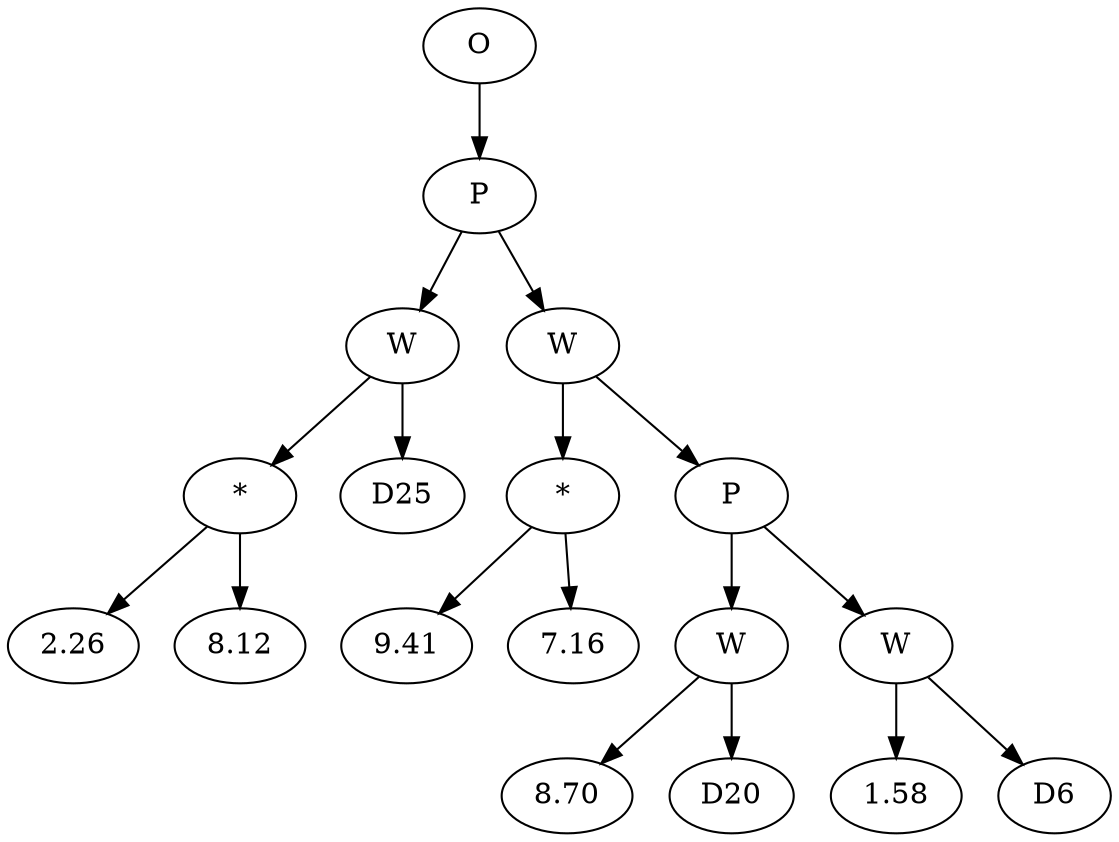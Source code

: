 // Tree
digraph {
	5414098 [label=O]
	5414099 [label=P]
	5414098 -> 5414099
	5414100 [label=W]
	5414099 -> 5414100
	5414101 [label="*"]
	5414100 -> 5414101
	5414102 [label=2.26]
	5414101 -> 5414102
	5414103 [label=8.12]
	5414101 -> 5414103
	5414104 [label=D25]
	5414100 -> 5414104
	5414105 [label=W]
	5414099 -> 5414105
	5414106 [label="*"]
	5414105 -> 5414106
	5414107 [label=9.41]
	5414106 -> 5414107
	5414108 [label=7.16]
	5414106 -> 5414108
	5414109 [label=P]
	5414105 -> 5414109
	5414110 [label=W]
	5414109 -> 5414110
	5414111 [label=8.70]
	5414110 -> 5414111
	5414112 [label=D20]
	5414110 -> 5414112
	5414113 [label=W]
	5414109 -> 5414113
	5414114 [label=1.58]
	5414113 -> 5414114
	5414115 [label=D6]
	5414113 -> 5414115
}
